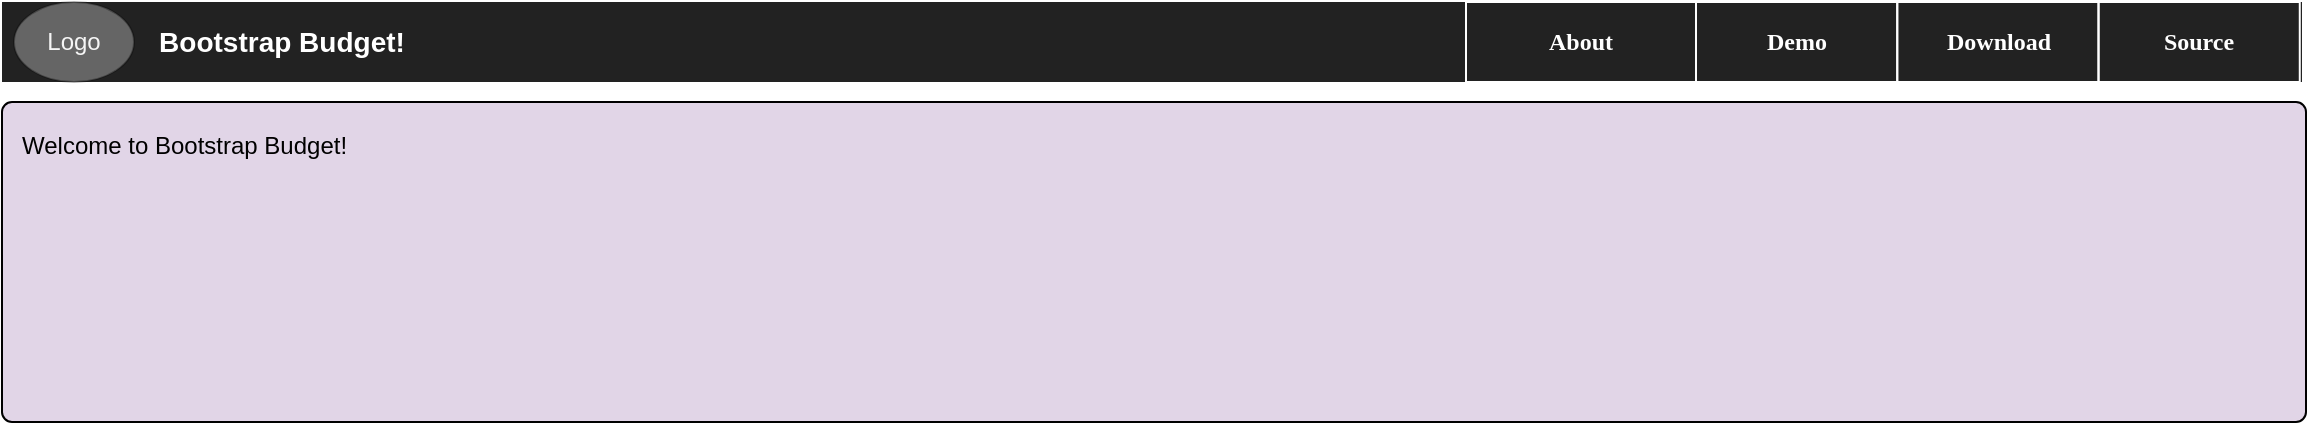 <mxfile version="13.7.5" type="github">
  <diagram name="Page-1" id="c9db0220-8083-56f3-ca83-edcdcd058819">
    <mxGraphModel dx="1182" dy="732" grid="1" gridSize="10" guides="1" tooltips="1" connect="1" arrows="1" fold="1" page="1" pageScale="1.5" pageWidth="826" pageHeight="1169" background="#ffffff" math="0" shadow="0">
      <root>
        <mxCell id="0" style=";html=1;" />
        <mxCell id="1" style=";html=1;" parent="0" />
        <mxCell id="3d76a8aef4d5c911-1" value="" style="html=1;shadow=0;dashed=0;shape=mxgraph.bootstrap.rect;fillColor=#222222;strokeColor=none;whiteSpace=wrap;rounded=0;fontSize=12;fontColor=#000000;align=center;fontStyle=1;" parent="1" vertex="1">
          <mxGeometry x="38" y="70" width="1150" height="40" as="geometry" />
        </mxCell>
        <mxCell id="3d76a8aef4d5c911-2" value="Bootstrap Budget!" style="html=1;shadow=0;dashed=0;fillColor=none;strokeColor=none;shape=mxgraph.bootstrap.rect;fontSize=14;whiteSpace=wrap;fontStyle=1;fontColor=#FFFFFF;" parent="3d76a8aef4d5c911-1" vertex="1">
          <mxGeometry x="65" width="150" height="40" as="geometry" />
        </mxCell>
        <mxCell id="3d76a8aef4d5c911-7" value="About" style="html=1;shadow=0;dashed=0;fillColor=none;shape=mxgraph.bootstrap.rect;whiteSpace=wrap;strokeColor=#FFFFFF;fontColor=#FFFFFF;fontStyle=1;fontFamily=Verdana;" parent="3d76a8aef4d5c911-1" vertex="1">
          <mxGeometry x="732" width="115" height="40" as="geometry" />
        </mxCell>
        <mxCell id="3d76a8aef4d5c911-8" value="Demo" style="html=1;shadow=0;dashed=0;fillColor=none;shape=mxgraph.bootstrap.rect;whiteSpace=wrap;fontColor=#FFFFFF;strokeColor=#FFFFFF;fontStyle=1;fontFamily=Verdana;" parent="3d76a8aef4d5c911-1" vertex="1">
          <mxGeometry x="847" width="100.625" height="40" as="geometry" />
        </mxCell>
        <mxCell id="Nner8vEzbAquBmYjIafv-1" value="Logo" style="ellipse;whiteSpace=wrap;html=1;opacity=30;fontColor=#F5F5F5;" parent="3d76a8aef4d5c911-1" vertex="1">
          <mxGeometry x="6" width="60" height="40" as="geometry" />
        </mxCell>
        <mxCell id="Nner8vEzbAquBmYjIafv-2" value="Download" style="html=1;shadow=0;dashed=0;fillColor=none;shape=mxgraph.bootstrap.rect;whiteSpace=wrap;fontColor=#FFFFFF;strokeColor=#FFFFFF;fontStyle=1;fontFamily=Verdana;" parent="3d76a8aef4d5c911-1" vertex="1">
          <mxGeometry x="947.63" width="100.625" height="40" as="geometry" />
        </mxCell>
        <mxCell id="Nner8vEzbAquBmYjIafv-3" value="Source" style="html=1;shadow=0;dashed=0;fillColor=none;shape=mxgraph.bootstrap.rect;whiteSpace=wrap;fontColor=#FFFFFF;strokeColor=#FFFFFF;fontStyle=1;fontFamily=Verdana;" parent="3d76a8aef4d5c911-1" vertex="1">
          <mxGeometry x="1048.26" width="100.625" height="40" as="geometry" />
        </mxCell>
        <mxCell id="3d76a8aef4d5c911-24" value="Welcome to Bootstrap Budget!&lt;br&gt;&lt;br&gt;" style="html=1;shadow=0;dashed=0;shape=mxgraph.bootstrap.rrect;rSize=5;fontSize=12;align=left;spacing=10;verticalAlign=top;whiteSpace=wrap;rounded=0;fillColor=#E1D5E7;" parent="1" vertex="1">
          <mxGeometry x="38" y="120" width="1152" height="160" as="geometry" />
        </mxCell>
      </root>
    </mxGraphModel>
  </diagram>
</mxfile>
